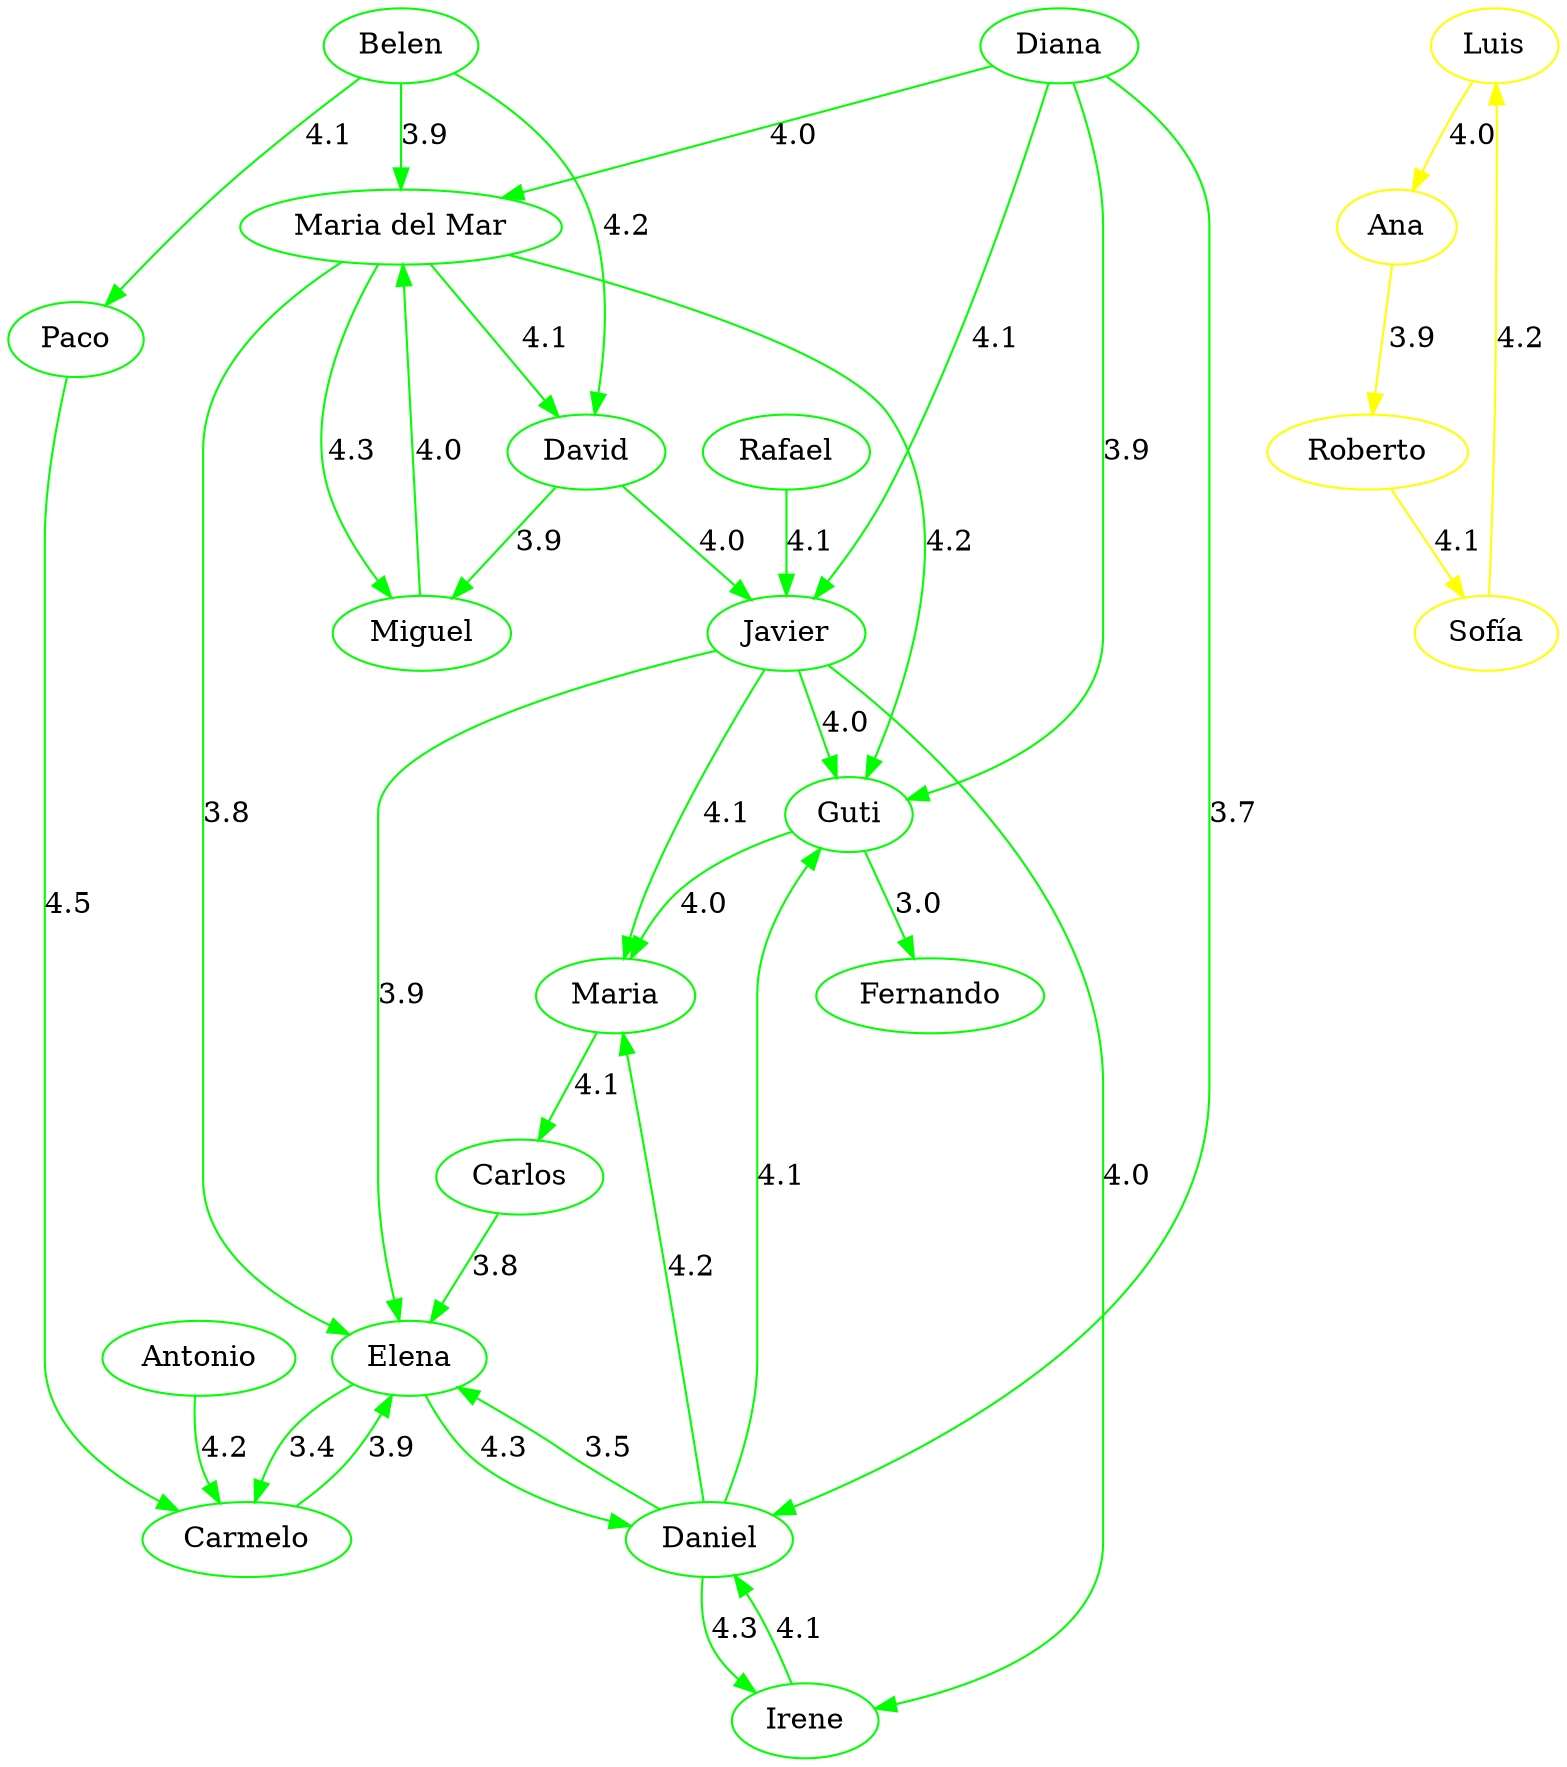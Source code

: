 digraph G {
  1 [ color="green" label="Diana" ];
  2 [ color="green" label="Guti" ];
  3 [ color="green" label="David" ];
  4 [ color="green" label="Miguel" ];
  5 [ color="green" label="Belen" ];
  6 [ color="green" label="Rafael" ];
  7 [ color="green" label="Paco" ];
  8 [ color="green" label="Elena" ];
  9 [ color="green" label="Fernando" ];
  10 [ color="green" label="Irene" ];
  11 [ color="green" label="Antonio" ];
  12 [ color="green" label="Maria" ];
  13 [ color="green" label="Carlos" ];
  14 [ color="green" label="Daniel" ];
  15 [ color="green" label="Javier" ];
  16 [ color="green" label="Maria del Mar" ];
  17 [ color="green" label="Carmelo" ];
  18 [ color="yellow" label="Luis" ];
  19 [ color="yellow" label="Ana" ];
  20 [ color="yellow" label="Roberto" ];
  21 [ color="yellow" label="Sofía" ];
  1 -> 2 [ color="green" label="3.9" ];
  1 -> 14 [ color="green" label="3.7" ];
  1 -> 15 [ color="green" label="4.1" ];
  1 -> 16 [ color="green" label="4.0" ];
  14 -> 2 [ color="green" label="4.1" ];
  14 -> 8 [ color="green" label="3.5" ];
  14 -> 12 [ color="green" label="4.2" ];
  14 -> 10 [ color="green" label="4.3" ];
  15 -> 2 [ color="green" label="4.0" ];
  15 -> 8 [ color="green" label="3.9" ];
  15 -> 12 [ color="green" label="4.1" ];
  15 -> 10 [ color="green" label="4.0" ];
  16 -> 2 [ color="green" label="4.2" ];
  16 -> 8 [ color="green" label="3.8" ];
  16 -> 3 [ color="green" label="4.1" ];
  16 -> 4 [ color="green" label="4.3" ];
  13 -> 8 [ color="green" label="3.8" ];
  17 -> 8 [ color="green" label="3.9" ];
  3 -> 15 [ color="green" label="4.0" ];
  5 -> 16 [ color="green" label="3.9" ];
  10 -> 14 [ color="green" label="4.1" ];
  2 -> 12 [ color="green" label="4.0" ];
  11 -> 17 [ color="green" label="4.2" ];
  2 -> 9 [ color="green" label="3.0" ];
  3 -> 4 [ color="green" label="3.9" ];
  4 -> 16 [ color="green" label="4.0" ];
  5 -> 7 [ color="green" label="4.1" ];
  6 -> 15 [ color="green" label="4.1" ];
  8 -> 14 [ color="green" label="4.3" ];
  5 -> 3 [ color="green" label="4.2" ];
  7 -> 17 [ color="green" label="4.5" ];
  12 -> 13 [ color="green" label="4.1" ];
  8 -> 17 [ color="green" label="3.4" ];
  18 -> 19 [ color="yellow" label="4.0" ];
  19 -> 20 [ color="yellow" label="3.9" ];
  20 -> 21 [ color="yellow" label="4.1" ];
  21 -> 18 [ color="yellow" label="4.2" ];
}
